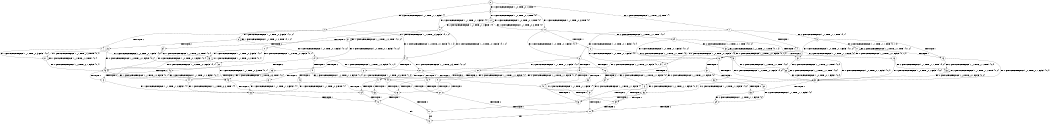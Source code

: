 digraph BCG {
size = "7, 10.5";
center = TRUE;
node [shape = circle];
0 [peripheries = 2];
0 -> 1 [label = "EX !1 !ATOMIC_EXCH_BRANCH (1, +1, TRUE, +0, 3, TRUE) !{}"];
0 -> 2 [label = "EX !2 !ATOMIC_EXCH_BRANCH (1, +1, TRUE, +1, 1, FALSE) !{}"];
0 -> 3 [label = "EX !0 !ATOMIC_EXCH_BRANCH (1, +0, TRUE, +0, 1, TRUE) !{}"];
1 -> 4 [label = "TERMINATE !1"];
1 -> 5 [label = "EX !2 !ATOMIC_EXCH_BRANCH (1, +1, TRUE, +1, 1, TRUE) !{0, 1}"];
1 -> 6 [label = "EX !0 !ATOMIC_EXCH_BRANCH (1, +0, TRUE, +0, 1, FALSE) !{0, 1}"];
2 -> 7 [label = "TERMINATE !2"];
2 -> 8 [label = "EX !1 !ATOMIC_EXCH_BRANCH (1, +1, TRUE, +0, 3, FALSE) !{0, 1, 2}"];
2 -> 9 [label = "EX !0 !ATOMIC_EXCH_BRANCH (1, +0, TRUE, +0, 1, FALSE) !{0, 1, 2}"];
3 -> 10 [label = "EX !1 !ATOMIC_EXCH_BRANCH (1, +1, TRUE, +0, 3, TRUE) !{0}"];
3 -> 11 [label = "EX !2 !ATOMIC_EXCH_BRANCH (1, +1, TRUE, +1, 1, FALSE) !{0}"];
3 -> 12 [label = "EX !0 !ATOMIC_EXCH_BRANCH (1, +0, TRUE, +0, 1, TRUE) !{0}"];
4 -> 13 [label = "EX !2 !ATOMIC_EXCH_BRANCH (1, +1, TRUE, +1, 1, TRUE) !{0}"];
4 -> 14 [label = "EX !0 !ATOMIC_EXCH_BRANCH (1, +0, TRUE, +0, 1, FALSE) !{0}"];
5 -> 15 [label = "TERMINATE !1"];
5 -> 16 [label = "EX !0 !ATOMIC_EXCH_BRANCH (1, +0, TRUE, +0, 1, FALSE) !{0, 1, 2}"];
5 -> 17 [label = "EX !2 !ATOMIC_EXCH_BRANCH (1, +1, TRUE, +1, 1, TRUE) !{0, 1, 2}"];
6 -> 18 [label = "TERMINATE !1"];
6 -> 19 [label = "TERMINATE !0"];
6 -> 20 [label = "EX !2 !ATOMIC_EXCH_BRANCH (1, +1, TRUE, +1, 1, FALSE) !{0, 1}"];
7 -> 21 [label = "EX !1 !ATOMIC_EXCH_BRANCH (1, +1, TRUE, +0, 3, FALSE) !{0, 1}"];
7 -> 22 [label = "EX !0 !ATOMIC_EXCH_BRANCH (1, +0, TRUE, +0, 1, FALSE) !{0, 1}"];
8 -> 23 [label = "TERMINATE !2"];
8 -> 24 [label = "EX !0 !ATOMIC_EXCH_BRANCH (1, +0, TRUE, +0, 1, FALSE) !{0, 1, 2}"];
8 -> 8 [label = "EX !1 !ATOMIC_EXCH_BRANCH (1, +1, TRUE, +1, 2, TRUE) !{0, 1, 2}"];
9 -> 25 [label = "TERMINATE !2"];
9 -> 26 [label = "TERMINATE !0"];
9 -> 27 [label = "EX !1 !ATOMIC_EXCH_BRANCH (1, +1, TRUE, +0, 3, TRUE) !{0, 1, 2}"];
10 -> 28 [label = "TERMINATE !1"];
10 -> 29 [label = "EX !2 !ATOMIC_EXCH_BRANCH (1, +1, TRUE, +1, 1, TRUE) !{0, 1}"];
10 -> 6 [label = "EX !0 !ATOMIC_EXCH_BRANCH (1, +0, TRUE, +0, 1, FALSE) !{0, 1}"];
11 -> 30 [label = "TERMINATE !2"];
11 -> 31 [label = "EX !1 !ATOMIC_EXCH_BRANCH (1, +1, TRUE, +0, 3, FALSE) !{0, 1, 2}"];
11 -> 9 [label = "EX !0 !ATOMIC_EXCH_BRANCH (1, +0, TRUE, +0, 1, FALSE) !{0, 1, 2}"];
12 -> 10 [label = "EX !1 !ATOMIC_EXCH_BRANCH (1, +1, TRUE, +0, 3, TRUE) !{0}"];
12 -> 11 [label = "EX !2 !ATOMIC_EXCH_BRANCH (1, +1, TRUE, +1, 1, FALSE) !{0}"];
12 -> 12 [label = "EX !0 !ATOMIC_EXCH_BRANCH (1, +0, TRUE, +0, 1, TRUE) !{0}"];
13 -> 32 [label = "EX !0 !ATOMIC_EXCH_BRANCH (1, +0, TRUE, +0, 1, FALSE) !{0, 2}"];
13 -> 33 [label = "EX !2 !ATOMIC_EXCH_BRANCH (1, +1, TRUE, +1, 1, TRUE) !{0, 2}"];
14 -> 34 [label = "TERMINATE !0"];
14 -> 35 [label = "EX !2 !ATOMIC_EXCH_BRANCH (1, +1, TRUE, +1, 1, FALSE) !{0}"];
15 -> 32 [label = "EX !0 !ATOMIC_EXCH_BRANCH (1, +0, TRUE, +0, 1, FALSE) !{0, 2}"];
15 -> 33 [label = "EX !2 !ATOMIC_EXCH_BRANCH (1, +1, TRUE, +1, 1, TRUE) !{0, 2}"];
16 -> 36 [label = "TERMINATE !1"];
16 -> 37 [label = "TERMINATE !0"];
16 -> 27 [label = "EX !2 !ATOMIC_EXCH_BRANCH (1, +1, TRUE, +1, 1, FALSE) !{0, 1, 2}"];
17 -> 15 [label = "TERMINATE !1"];
17 -> 16 [label = "EX !0 !ATOMIC_EXCH_BRANCH (1, +0, TRUE, +0, 1, FALSE) !{0, 1, 2}"];
17 -> 17 [label = "EX !2 !ATOMIC_EXCH_BRANCH (1, +1, TRUE, +1, 1, TRUE) !{0, 1, 2}"];
18 -> 34 [label = "TERMINATE !0"];
18 -> 35 [label = "EX !2 !ATOMIC_EXCH_BRANCH (1, +1, TRUE, +1, 1, FALSE) !{0}"];
19 -> 38 [label = "TERMINATE !1"];
19 -> 39 [label = "EX !2 !ATOMIC_EXCH_BRANCH (1, +1, TRUE, +1, 1, FALSE) !{1}"];
20 -> 40 [label = "TERMINATE !1"];
20 -> 41 [label = "TERMINATE !2"];
20 -> 42 [label = "TERMINATE !0"];
21 -> 43 [label = "EX !0 !ATOMIC_EXCH_BRANCH (1, +0, TRUE, +0, 1, FALSE) !{0, 1}"];
21 -> 21 [label = "EX !1 !ATOMIC_EXCH_BRANCH (1, +1, TRUE, +1, 2, TRUE) !{0, 1}"];
22 -> 44 [label = "TERMINATE !0"];
22 -> 45 [label = "EX !1 !ATOMIC_EXCH_BRANCH (1, +1, TRUE, +0, 3, TRUE) !{0, 1}"];
23 -> 43 [label = "EX !0 !ATOMIC_EXCH_BRANCH (1, +0, TRUE, +0, 1, FALSE) !{0, 1}"];
23 -> 21 [label = "EX !1 !ATOMIC_EXCH_BRANCH (1, +1, TRUE, +1, 2, TRUE) !{0, 1}"];
24 -> 46 [label = "TERMINATE !2"];
24 -> 47 [label = "TERMINATE !0"];
24 -> 27 [label = "EX !1 !ATOMIC_EXCH_BRANCH (1, +1, TRUE, +1, 2, FALSE) !{0, 1, 2}"];
25 -> 44 [label = "TERMINATE !0"];
25 -> 45 [label = "EX !1 !ATOMIC_EXCH_BRANCH (1, +1, TRUE, +0, 3, TRUE) !{0, 1}"];
26 -> 48 [label = "TERMINATE !2"];
26 -> 49 [label = "EX !1 !ATOMIC_EXCH_BRANCH (1, +1, TRUE, +0, 3, TRUE) !{1, 2}"];
27 -> 40 [label = "TERMINATE !1"];
27 -> 41 [label = "TERMINATE !2"];
27 -> 42 [label = "TERMINATE !0"];
28 -> 50 [label = "EX !2 !ATOMIC_EXCH_BRANCH (1, +1, TRUE, +1, 1, TRUE) !{0}"];
28 -> 14 [label = "EX !0 !ATOMIC_EXCH_BRANCH (1, +0, TRUE, +0, 1, FALSE) !{0}"];
29 -> 51 [label = "TERMINATE !1"];
29 -> 52 [label = "EX !2 !ATOMIC_EXCH_BRANCH (1, +1, TRUE, +1, 1, TRUE) !{0, 1, 2}"];
29 -> 16 [label = "EX !0 !ATOMIC_EXCH_BRANCH (1, +0, TRUE, +0, 1, FALSE) !{0, 1, 2}"];
30 -> 53 [label = "EX !1 !ATOMIC_EXCH_BRANCH (1, +1, TRUE, +0, 3, FALSE) !{0, 1}"];
30 -> 22 [label = "EX !0 !ATOMIC_EXCH_BRANCH (1, +0, TRUE, +0, 1, FALSE) !{0, 1}"];
31 -> 54 [label = "TERMINATE !2"];
31 -> 31 [label = "EX !1 !ATOMIC_EXCH_BRANCH (1, +1, TRUE, +1, 2, TRUE) !{0, 1, 2}"];
31 -> 24 [label = "EX !0 !ATOMIC_EXCH_BRANCH (1, +0, TRUE, +0, 1, FALSE) !{0, 1, 2}"];
32 -> 55 [label = "TERMINATE !0"];
32 -> 56 [label = "EX !2 !ATOMIC_EXCH_BRANCH (1, +1, TRUE, +1, 1, FALSE) !{0, 2}"];
33 -> 32 [label = "EX !0 !ATOMIC_EXCH_BRANCH (1, +0, TRUE, +0, 1, FALSE) !{0, 2}"];
33 -> 33 [label = "EX !2 !ATOMIC_EXCH_BRANCH (1, +1, TRUE, +1, 1, TRUE) !{0, 2}"];
34 -> 57 [label = "EX !2 !ATOMIC_EXCH_BRANCH (1, +1, TRUE, +1, 1, FALSE) !{}"];
35 -> 58 [label = "TERMINATE !2"];
35 -> 59 [label = "TERMINATE !0"];
36 -> 55 [label = "TERMINATE !0"];
36 -> 56 [label = "EX !2 !ATOMIC_EXCH_BRANCH (1, +1, TRUE, +1, 1, FALSE) !{0, 2}"];
37 -> 60 [label = "TERMINATE !1"];
37 -> 49 [label = "EX !2 !ATOMIC_EXCH_BRANCH (1, +1, TRUE, +1, 1, FALSE) !{1, 2}"];
38 -> 57 [label = "EX !2 !ATOMIC_EXCH_BRANCH (1, +1, TRUE, +1, 1, FALSE) !{}"];
39 -> 61 [label = "TERMINATE !1"];
39 -> 62 [label = "TERMINATE !2"];
40 -> 58 [label = "TERMINATE !2"];
40 -> 59 [label = "TERMINATE !0"];
41 -> 63 [label = "TERMINATE !1"];
41 -> 64 [label = "TERMINATE !0"];
42 -> 61 [label = "TERMINATE !1"];
42 -> 62 [label = "TERMINATE !2"];
43 -> 65 [label = "TERMINATE !0"];
43 -> 45 [label = "EX !1 !ATOMIC_EXCH_BRANCH (1, +1, TRUE, +1, 2, FALSE) !{0, 1}"];
44 -> 66 [label = "EX !1 !ATOMIC_EXCH_BRANCH (1, +1, TRUE, +0, 3, TRUE) !{1}"];
45 -> 63 [label = "TERMINATE !1"];
45 -> 64 [label = "TERMINATE !0"];
46 -> 65 [label = "TERMINATE !0"];
46 -> 45 [label = "EX !1 !ATOMIC_EXCH_BRANCH (1, +1, TRUE, +1, 2, FALSE) !{0, 1}"];
47 -> 67 [label = "TERMINATE !2"];
47 -> 49 [label = "EX !1 !ATOMIC_EXCH_BRANCH (1, +1, TRUE, +1, 2, FALSE) !{1, 2}"];
48 -> 66 [label = "EX !1 !ATOMIC_EXCH_BRANCH (1, +1, TRUE, +0, 3, TRUE) !{1}"];
49 -> 61 [label = "TERMINATE !1"];
49 -> 62 [label = "TERMINATE !2"];
50 -> 68 [label = "EX !2 !ATOMIC_EXCH_BRANCH (1, +1, TRUE, +1, 1, TRUE) !{0, 2}"];
50 -> 32 [label = "EX !0 !ATOMIC_EXCH_BRANCH (1, +0, TRUE, +0, 1, FALSE) !{0, 2}"];
51 -> 68 [label = "EX !2 !ATOMIC_EXCH_BRANCH (1, +1, TRUE, +1, 1, TRUE) !{0, 2}"];
51 -> 32 [label = "EX !0 !ATOMIC_EXCH_BRANCH (1, +0, TRUE, +0, 1, FALSE) !{0, 2}"];
52 -> 51 [label = "TERMINATE !1"];
52 -> 52 [label = "EX !2 !ATOMIC_EXCH_BRANCH (1, +1, TRUE, +1, 1, TRUE) !{0, 1, 2}"];
52 -> 16 [label = "EX !0 !ATOMIC_EXCH_BRANCH (1, +0, TRUE, +0, 1, FALSE) !{0, 1, 2}"];
53 -> 53 [label = "EX !1 !ATOMIC_EXCH_BRANCH (1, +1, TRUE, +1, 2, TRUE) !{0, 1}"];
53 -> 43 [label = "EX !0 !ATOMIC_EXCH_BRANCH (1, +0, TRUE, +0, 1, FALSE) !{0, 1}"];
54 -> 53 [label = "EX !1 !ATOMIC_EXCH_BRANCH (1, +1, TRUE, +1, 2, TRUE) !{0, 1}"];
54 -> 43 [label = "EX !0 !ATOMIC_EXCH_BRANCH (1, +0, TRUE, +0, 1, FALSE) !{0, 1}"];
55 -> 69 [label = "EX !2 !ATOMIC_EXCH_BRANCH (1, +1, TRUE, +1, 1, FALSE) !{2}"];
56 -> 58 [label = "TERMINATE !2"];
56 -> 59 [label = "TERMINATE !0"];
57 -> 70 [label = "TERMINATE !2"];
58 -> 71 [label = "TERMINATE !0"];
59 -> 70 [label = "TERMINATE !2"];
60 -> 69 [label = "EX !2 !ATOMIC_EXCH_BRANCH (1, +1, TRUE, +1, 1, FALSE) !{2}"];
61 -> 70 [label = "TERMINATE !2"];
62 -> 72 [label = "TERMINATE !1"];
63 -> 71 [label = "TERMINATE !0"];
64 -> 72 [label = "TERMINATE !1"];
65 -> 66 [label = "EX !1 !ATOMIC_EXCH_BRANCH (1, +1, TRUE, +1, 2, FALSE) !{1}"];
66 -> 72 [label = "TERMINATE !1"];
67 -> 66 [label = "EX !1 !ATOMIC_EXCH_BRANCH (1, +1, TRUE, +1, 2, FALSE) !{1}"];
68 -> 68 [label = "EX !2 !ATOMIC_EXCH_BRANCH (1, +1, TRUE, +1, 1, TRUE) !{0, 2}"];
68 -> 32 [label = "EX !0 !ATOMIC_EXCH_BRANCH (1, +0, TRUE, +0, 1, FALSE) !{0, 2}"];
69 -> 70 [label = "TERMINATE !2"];
70 -> 73 [label = "exit"];
71 -> 73 [label = "exit"];
72 -> 73 [label = "exit"];
}
